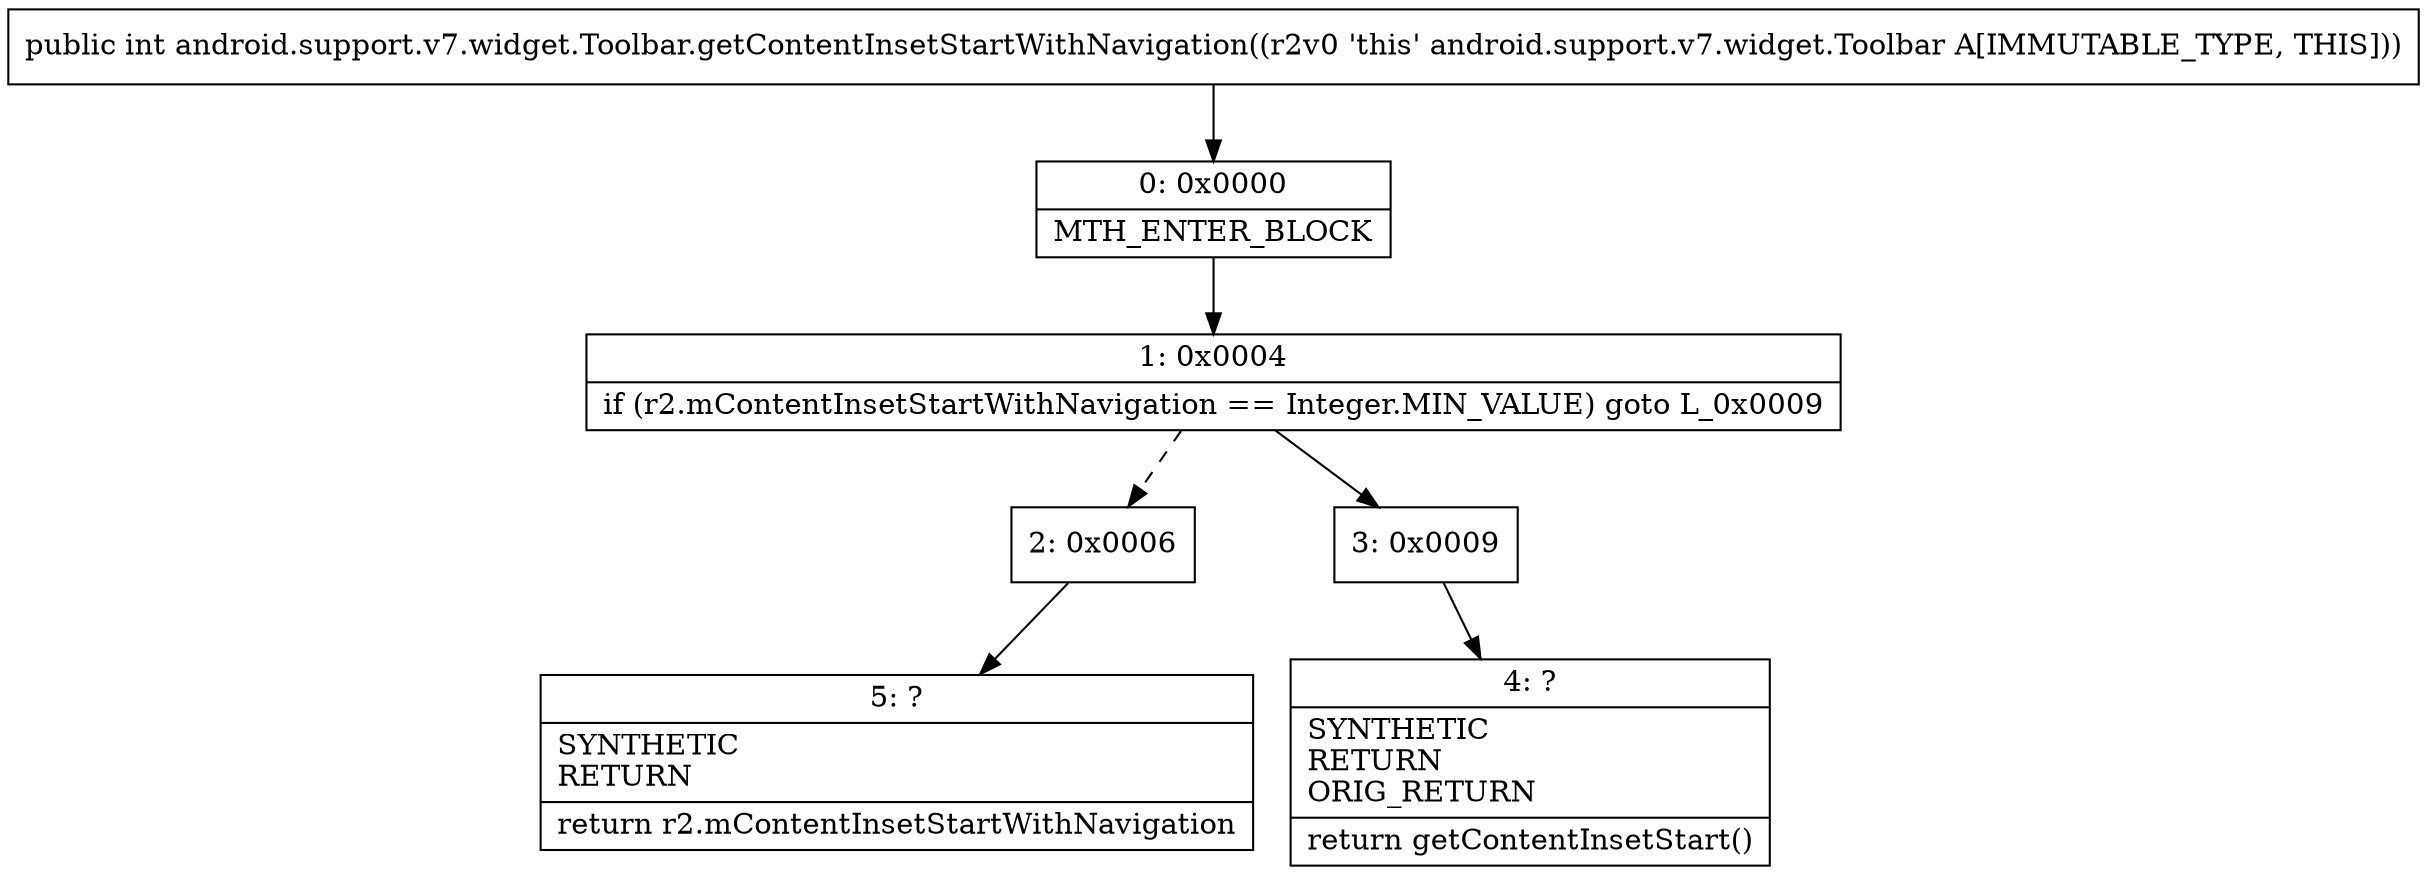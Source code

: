digraph "CFG forandroid.support.v7.widget.Toolbar.getContentInsetStartWithNavigation()I" {
Node_0 [shape=record,label="{0\:\ 0x0000|MTH_ENTER_BLOCK\l}"];
Node_1 [shape=record,label="{1\:\ 0x0004|if (r2.mContentInsetStartWithNavigation == Integer.MIN_VALUE) goto L_0x0009\l}"];
Node_2 [shape=record,label="{2\:\ 0x0006}"];
Node_3 [shape=record,label="{3\:\ 0x0009}"];
Node_4 [shape=record,label="{4\:\ ?|SYNTHETIC\lRETURN\lORIG_RETURN\l|return getContentInsetStart()\l}"];
Node_5 [shape=record,label="{5\:\ ?|SYNTHETIC\lRETURN\l|return r2.mContentInsetStartWithNavigation\l}"];
MethodNode[shape=record,label="{public int android.support.v7.widget.Toolbar.getContentInsetStartWithNavigation((r2v0 'this' android.support.v7.widget.Toolbar A[IMMUTABLE_TYPE, THIS])) }"];
MethodNode -> Node_0;
Node_0 -> Node_1;
Node_1 -> Node_2[style=dashed];
Node_1 -> Node_3;
Node_2 -> Node_5;
Node_3 -> Node_4;
}

